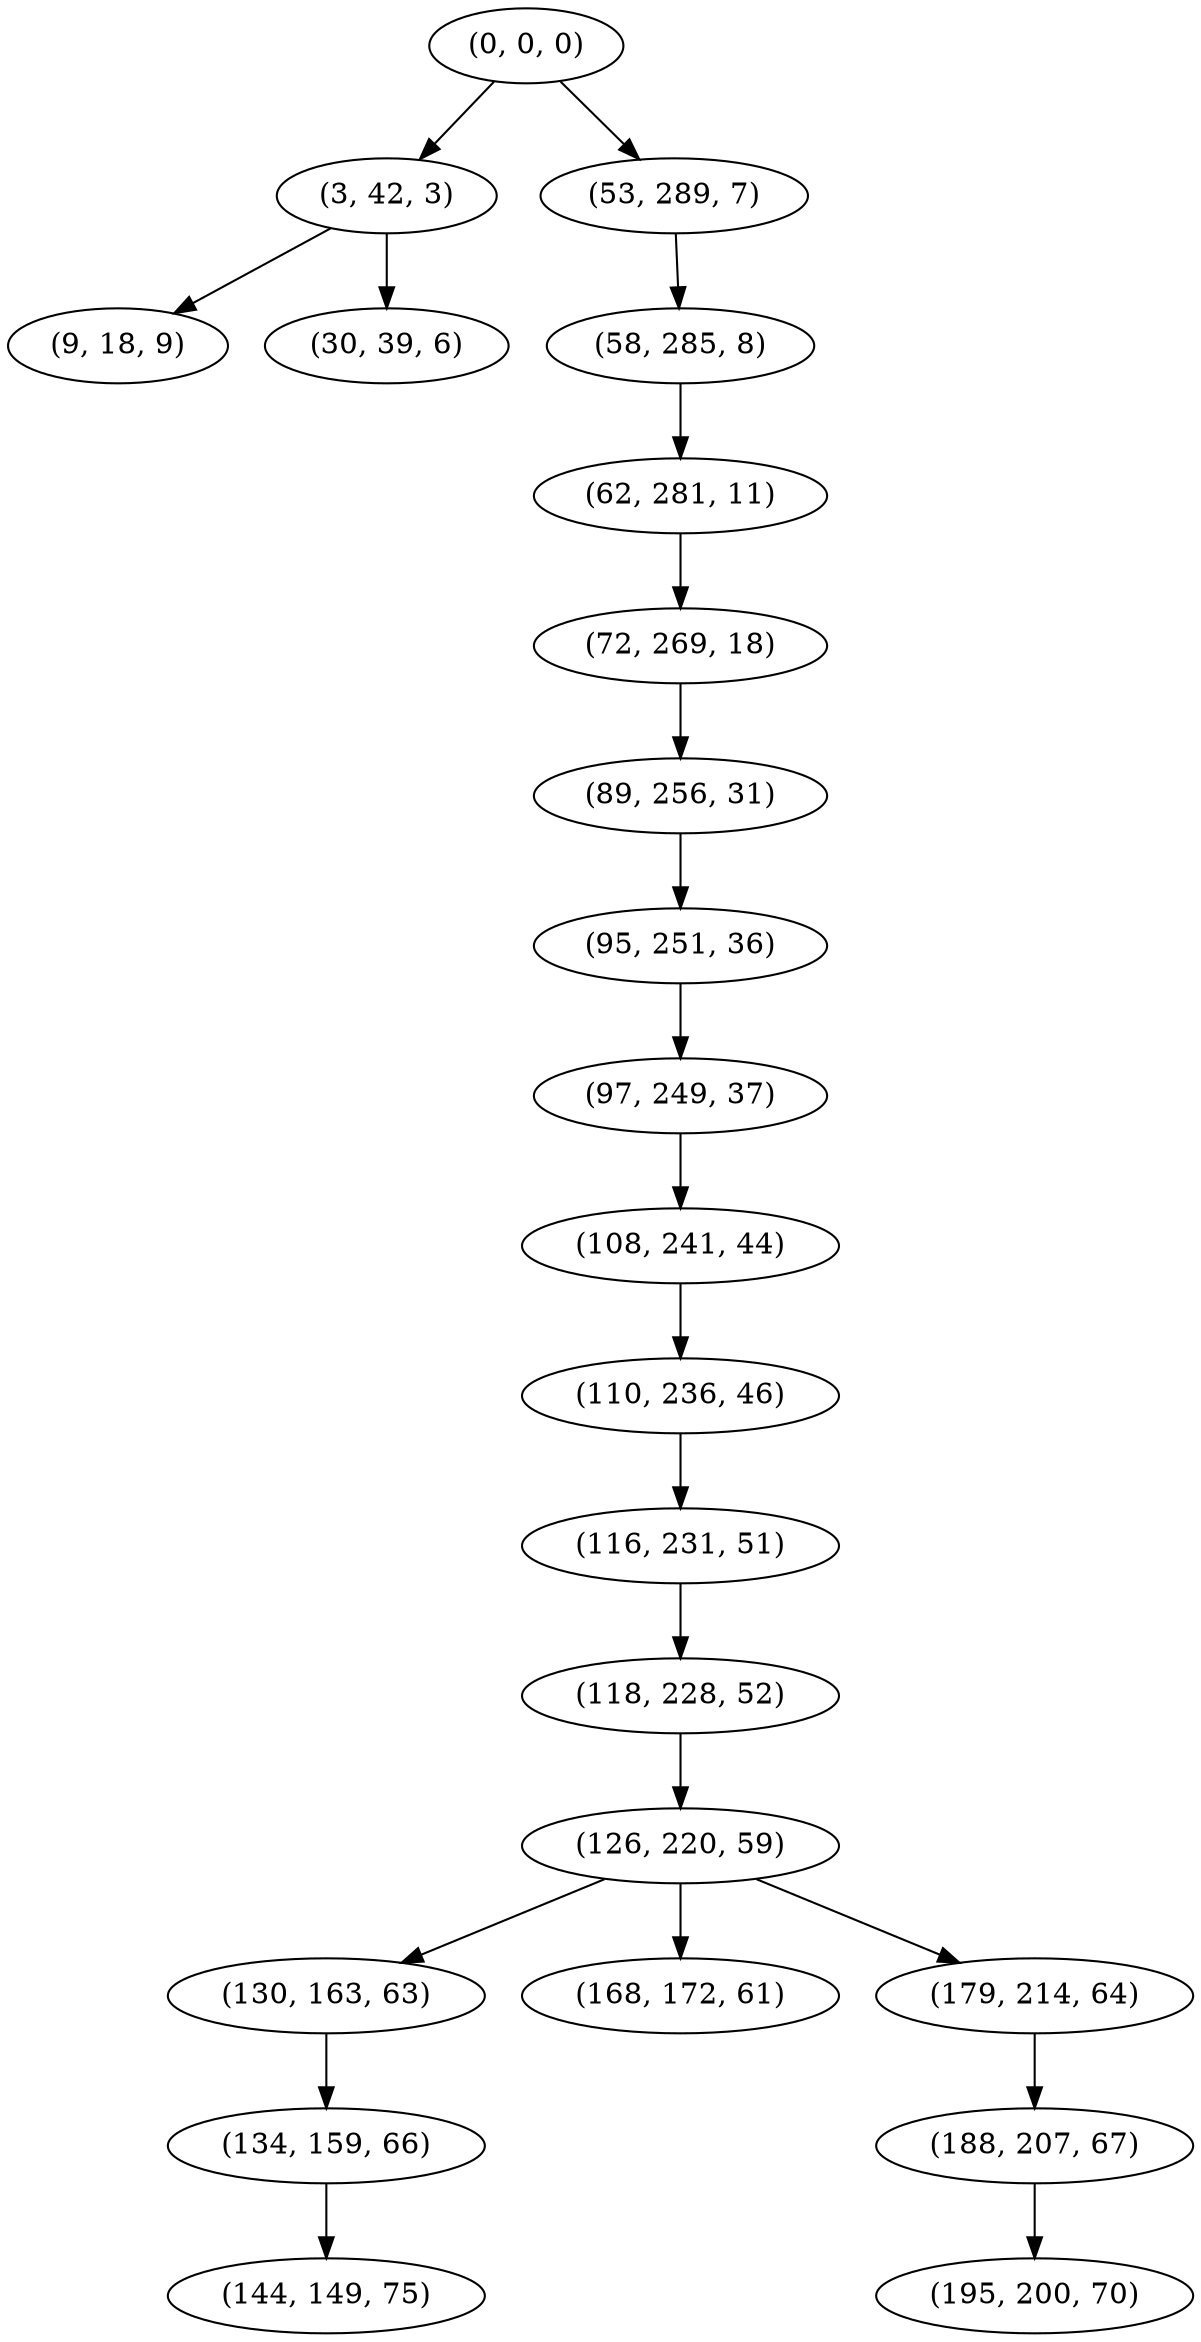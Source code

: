 digraph tree {
    "(0, 0, 0)";
    "(3, 42, 3)";
    "(9, 18, 9)";
    "(30, 39, 6)";
    "(53, 289, 7)";
    "(58, 285, 8)";
    "(62, 281, 11)";
    "(72, 269, 18)";
    "(89, 256, 31)";
    "(95, 251, 36)";
    "(97, 249, 37)";
    "(108, 241, 44)";
    "(110, 236, 46)";
    "(116, 231, 51)";
    "(118, 228, 52)";
    "(126, 220, 59)";
    "(130, 163, 63)";
    "(134, 159, 66)";
    "(144, 149, 75)";
    "(168, 172, 61)";
    "(179, 214, 64)";
    "(188, 207, 67)";
    "(195, 200, 70)";
    "(0, 0, 0)" -> "(3, 42, 3)";
    "(0, 0, 0)" -> "(53, 289, 7)";
    "(3, 42, 3)" -> "(9, 18, 9)";
    "(3, 42, 3)" -> "(30, 39, 6)";
    "(53, 289, 7)" -> "(58, 285, 8)";
    "(58, 285, 8)" -> "(62, 281, 11)";
    "(62, 281, 11)" -> "(72, 269, 18)";
    "(72, 269, 18)" -> "(89, 256, 31)";
    "(89, 256, 31)" -> "(95, 251, 36)";
    "(95, 251, 36)" -> "(97, 249, 37)";
    "(97, 249, 37)" -> "(108, 241, 44)";
    "(108, 241, 44)" -> "(110, 236, 46)";
    "(110, 236, 46)" -> "(116, 231, 51)";
    "(116, 231, 51)" -> "(118, 228, 52)";
    "(118, 228, 52)" -> "(126, 220, 59)";
    "(126, 220, 59)" -> "(130, 163, 63)";
    "(126, 220, 59)" -> "(168, 172, 61)";
    "(126, 220, 59)" -> "(179, 214, 64)";
    "(130, 163, 63)" -> "(134, 159, 66)";
    "(134, 159, 66)" -> "(144, 149, 75)";
    "(179, 214, 64)" -> "(188, 207, 67)";
    "(188, 207, 67)" -> "(195, 200, 70)";
}

